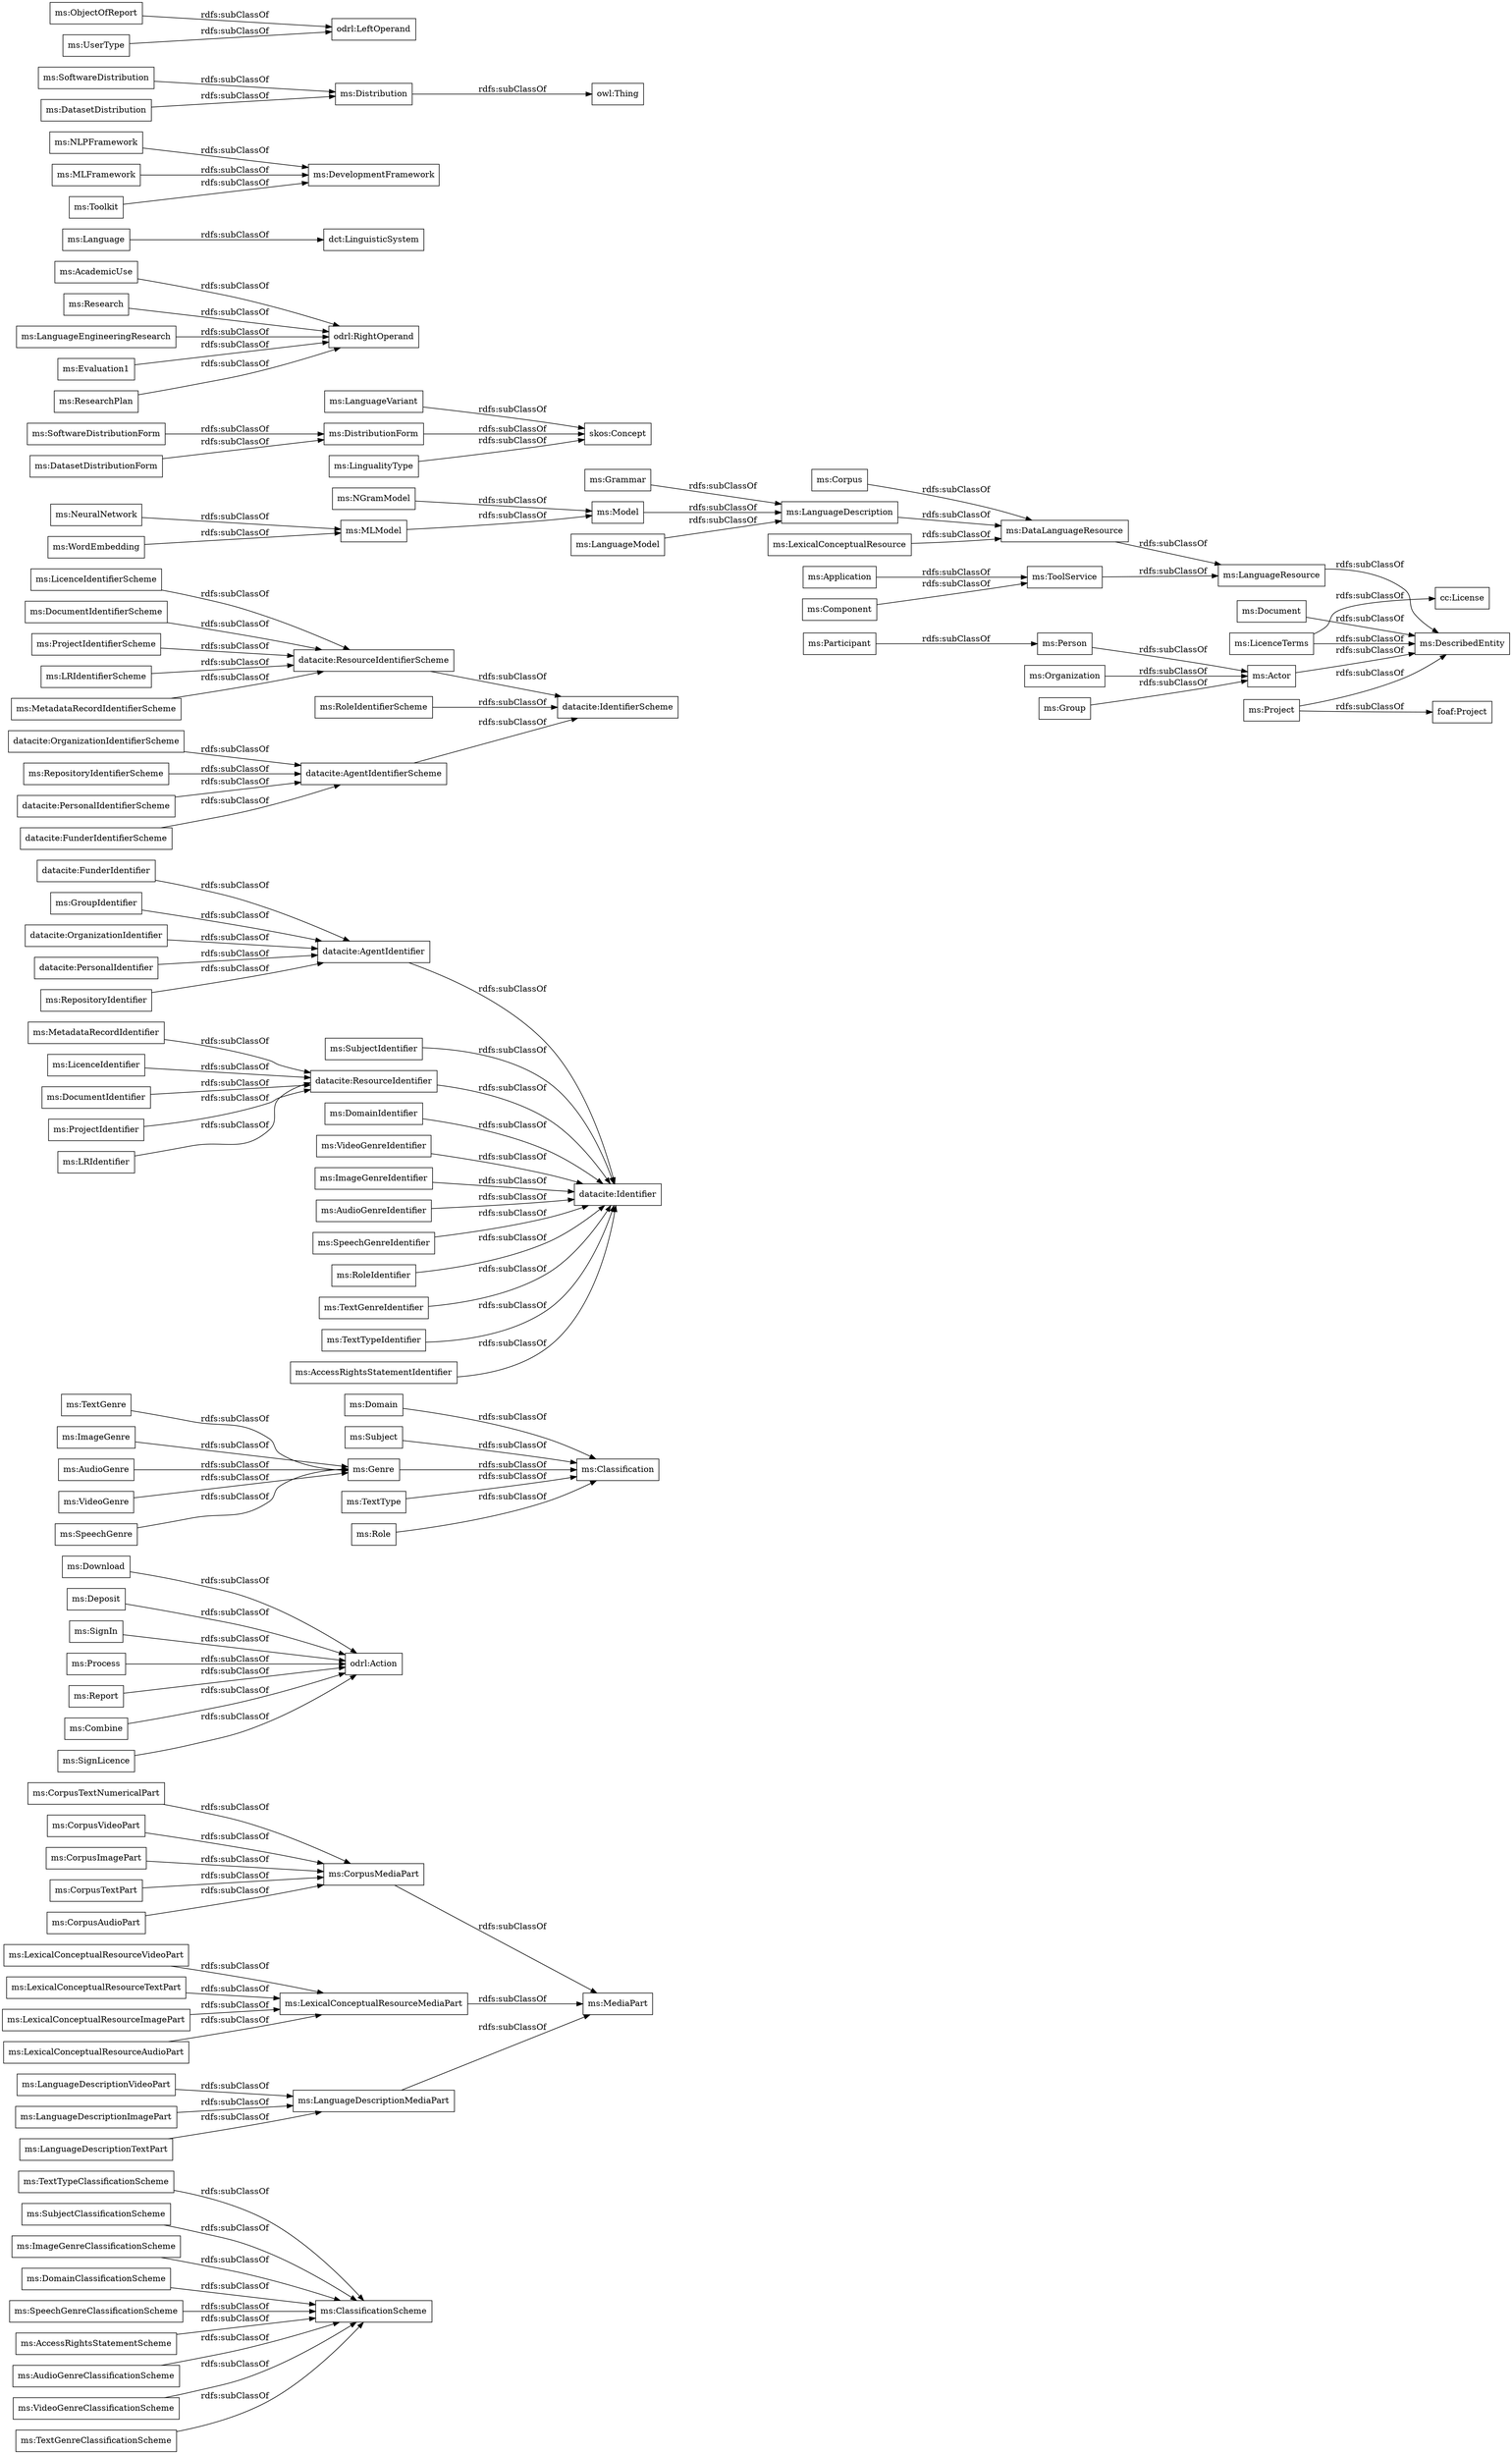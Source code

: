 digraph ar2dtool_diagram { 
rankdir=LR;
size="1000"
node [shape = rectangle, color="black"]; "ms:TextTypeClassificationScheme" "ms:LanguageDescriptionMediaPart" "ms:Download" "ms:Domain" "ms:MetadataRecordIdentifier" "ms:Deposit" "datacite:IdentifierScheme" "datacite:ResourceIdentifierScheme" "ms:Grammar" "ms:NeuralNetwork" "ms:LanguageVariant" "ms:SubjectIdentifier" "datacite:OrganizationIdentifierScheme" "ms:AcademicUse" "ms:CorpusMediaPart" "ms:SubjectClassificationScheme" "ms:TextGenre" "datacite:FunderIdentifier" "ms:Language" "datacite:AgentIdentifier" "ms:LanguageResource" "ms:LanguageDescriptionVideoPart" "ms:SignIn" "ms:LexicalConceptualResourceVideoPart" "ms:RepositoryIdentifierScheme" "ms:CorpusTextNumericalPart" "ms:ImageGenreClassificationScheme" "datacite:PersonalIdentifierScheme" "ms:NLPFramework" "ms:DataLanguageResource" "ms:DocumentIdentifier" "ms:GroupIdentifier" "ms:Classification" "datacite:FunderIdentifierScheme" "ms:LicenceIdentifierScheme" "ms:Application" "odrl:RightOperand" "ms:CorpusVideoPart" "ms:Process" "ms:CorpusImagePart" "ms:Corpus" "ms:ClassificationScheme" "ms:LanguageDescriptionImagePart" "ms:WordEmbedding" "ms:Report" "ms:Model" "ms:ProjectIdentifier" "ms:Combine" "ms:ImageGenre" "ms:SignLicence" "ms:Organization" "ms:DomainIdentifier" "ms:Component" "datacite:OrganizationIdentifier" "ms:AudioGenre" "ms:VideoGenreIdentifier" "ms:ImageGenreIdentifier" "ms:Group" "ms:CorpusTextPart" "ms:DomainClassificationScheme" "ms:AudioGenreIdentifier" "ms:LicenceTerms" "ms:SpeechGenreIdentifier" "ms:RoleIdentifier" "ms:NGramModel" "ms:MLModel" "datacite:Identifier" "datacite:PersonalIdentifier" "foaf:Project" "ms:SoftwareDistribution" "ms:RoleIdentifierScheme" "skos:Concept" "ms:DatasetDistribution" "ms:DevelopmentFramework" "ms:TextGenreIdentifier" "ms:ObjectOfReport" "ms:DocumentIdentifierScheme" "ms:DescribedEntity" "datacite:AgentIdentifierScheme" "ms:LanguageDescription" "ms:LanguageDescriptionTextPart" "ms:SpeechGenreClassificationScheme" "ms:Research" "ms:DistributionForm" "ms:RepositoryIdentifier" "datacite:ResourceIdentifier" "ms:Project" "ms:Subject" "ms:Distribution" "ms:Genre" "odrl:Action" "dct:LinguisticSystem" "ms:MLFramework" "ms:Person" "ms:ToolService" "ms:SoftwareDistributionForm" "ms:UserType" "ms:LRIdentifier" "ms:Participant" "ms:Actor" "ms:VideoGenre" "ms:ProjectIdentifierScheme" "ms:TextType" "ms:LanguageEngineeringResearch" "ms:AccessRightsStatementScheme" "ms:Evaluation1" "cc:License" "ms:LexicalConceptualResource" "ms:TextTypeIdentifier" "ms:LRIdentifierScheme" "ms:LingualityType" "ms:AudioGenreClassificationScheme" "ms:LexicalConceptualResourceMediaPart" "ms:LexicalConceptualResourceTextPart" "ms:LicenceIdentifier" "ms:Toolkit" "ms:CorpusAudioPart" "ms:AccessRightsStatementIdentifier" "odrl:LeftOperand" "ms:LexicalConceptualResourceImagePart" "ms:Role" "ms:MediaPart" "ms:LexicalConceptualResourceAudioPart" "ms:MetadataRecordIdentifierScheme" "ms:VideoGenreClassificationScheme" "ms:ResearchPlan" "ms:DatasetDistributionForm" "ms:Document" "ms:LanguageModel" "ms:TextGenreClassificationScheme" "ms:SpeechGenre" ; /*classes style*/
	"ms:ImageGenreIdentifier" -> "datacite:Identifier" [ label = "rdfs:subClassOf" ];
	"ms:Group" -> "ms:Actor" [ label = "rdfs:subClassOf" ];
	"datacite:AgentIdentifierScheme" -> "datacite:IdentifierScheme" [ label = "rdfs:subClassOf" ];
	"ms:Project" -> "foaf:Project" [ label = "rdfs:subClassOf" ];
	"ms:Project" -> "ms:DescribedEntity" [ label = "rdfs:subClassOf" ];
	"ms:CorpusMediaPart" -> "ms:MediaPart" [ label = "rdfs:subClassOf" ];
	"ms:ResearchPlan" -> "odrl:RightOperand" [ label = "rdfs:subClassOf" ];
	"ms:DatasetDistribution" -> "ms:Distribution" [ label = "rdfs:subClassOf" ];
	"datacite:FunderIdentifierScheme" -> "datacite:AgentIdentifierScheme" [ label = "rdfs:subClassOf" ];
	"ms:LanguageDescriptionTextPart" -> "ms:LanguageDescriptionMediaPart" [ label = "rdfs:subClassOf" ];
	"ms:Document" -> "ms:DescribedEntity" [ label = "rdfs:subClassOf" ];
	"ms:LicenceIdentifierScheme" -> "datacite:ResourceIdentifierScheme" [ label = "rdfs:subClassOf" ];
	"ms:Toolkit" -> "ms:DevelopmentFramework" [ label = "rdfs:subClassOf" ];
	"ms:UserType" -> "odrl:LeftOperand" [ label = "rdfs:subClassOf" ];
	"ms:LanguageDescription" -> "ms:DataLanguageResource" [ label = "rdfs:subClassOf" ];
	"datacite:AgentIdentifier" -> "datacite:Identifier" [ label = "rdfs:subClassOf" ];
	"datacite:PersonalIdentifierScheme" -> "datacite:AgentIdentifierScheme" [ label = "rdfs:subClassOf" ];
	"datacite:FunderIdentifier" -> "datacite:AgentIdentifier" [ label = "rdfs:subClassOf" ];
	"ms:VideoGenreIdentifier" -> "datacite:Identifier" [ label = "rdfs:subClassOf" ];
	"ms:CorpusImagePart" -> "ms:CorpusMediaPart" [ label = "rdfs:subClassOf" ];
	"ms:LicenceTerms" -> "ms:DescribedEntity" [ label = "rdfs:subClassOf" ];
	"ms:LicenceTerms" -> "cc:License" [ label = "rdfs:subClassOf" ];
	"ms:ImageGenre" -> "ms:Genre" [ label = "rdfs:subClassOf" ];
	"ms:SoftwareDistribution" -> "ms:Distribution" [ label = "rdfs:subClassOf" ];
	"ms:AudioGenre" -> "ms:Genre" [ label = "rdfs:subClassOf" ];
	"ms:DocumentIdentifierScheme" -> "datacite:ResourceIdentifierScheme" [ label = "rdfs:subClassOf" ];
	"ms:Application" -> "ms:ToolService" [ label = "rdfs:subClassOf" ];
	"ms:WordEmbedding" -> "ms:MLModel" [ label = "rdfs:subClassOf" ];
	"ms:ToolService" -> "ms:LanguageResource" [ label = "rdfs:subClassOf" ];
	"ms:LanguageDescriptionMediaPart" -> "ms:MediaPart" [ label = "rdfs:subClassOf" ];
	"ms:Person" -> "ms:Actor" [ label = "rdfs:subClassOf" ];
	"ms:Domain" -> "ms:Classification" [ label = "rdfs:subClassOf" ];
	"ms:ProjectIdentifierScheme" -> "datacite:ResourceIdentifierScheme" [ label = "rdfs:subClassOf" ];
	"ms:LicenceIdentifier" -> "datacite:ResourceIdentifier" [ label = "rdfs:subClassOf" ];
	"ms:SubjectClassificationScheme" -> "ms:ClassificationScheme" [ label = "rdfs:subClassOf" ];
	"ms:LanguageModel" -> "ms:LanguageDescription" [ label = "rdfs:subClassOf" ];
	"ms:LexicalConceptualResourceMediaPart" -> "ms:MediaPart" [ label = "rdfs:subClassOf" ];
	"ms:MetadataRecordIdentifier" -> "datacite:ResourceIdentifier" [ label = "rdfs:subClassOf" ];
	"ms:VideoGenre" -> "ms:Genre" [ label = "rdfs:subClassOf" ];
	"ms:VideoGenreClassificationScheme" -> "ms:ClassificationScheme" [ label = "rdfs:subClassOf" ];
	"ms:RepositoryIdentifier" -> "datacite:AgentIdentifier" [ label = "rdfs:subClassOf" ];
	"ms:Participant" -> "ms:Person" [ label = "rdfs:subClassOf" ];
	"ms:LRIdentifier" -> "datacite:ResourceIdentifier" [ label = "rdfs:subClassOf" ];
	"ms:SpeechGenreClassificationScheme" -> "ms:ClassificationScheme" [ label = "rdfs:subClassOf" ];
	"ms:AcademicUse" -> "odrl:RightOperand" [ label = "rdfs:subClassOf" ];
	"ms:Report" -> "odrl:Action" [ label = "rdfs:subClassOf" ];
	"ms:TextType" -> "ms:Classification" [ label = "rdfs:subClassOf" ];
	"ms:TextGenre" -> "ms:Genre" [ label = "rdfs:subClassOf" ];
	"ms:AudioGenreIdentifier" -> "datacite:Identifier" [ label = "rdfs:subClassOf" ];
	"ms:Subject" -> "ms:Classification" [ label = "rdfs:subClassOf" ];
	"ms:NGramModel" -> "ms:Model" [ label = "rdfs:subClassOf" ];
	"ms:Combine" -> "odrl:Action" [ label = "rdfs:subClassOf" ];
	"ms:CorpusAudioPart" -> "ms:CorpusMediaPart" [ label = "rdfs:subClassOf" ];
	"ms:GroupIdentifier" -> "datacite:AgentIdentifier" [ label = "rdfs:subClassOf" ];
	"datacite:ResourceIdentifierScheme" -> "datacite:IdentifierScheme" [ label = "rdfs:subClassOf" ];
	"ms:Grammar" -> "ms:LanguageDescription" [ label = "rdfs:subClassOf" ];
	"datacite:OrganizationIdentifierScheme" -> "datacite:AgentIdentifierScheme" [ label = "rdfs:subClassOf" ];
	"ms:ProjectIdentifier" -> "datacite:ResourceIdentifier" [ label = "rdfs:subClassOf" ];
	"ms:RepositoryIdentifierScheme" -> "datacite:AgentIdentifierScheme" [ label = "rdfs:subClassOf" ];
	"ms:Role" -> "ms:Classification" [ label = "rdfs:subClassOf" ];
	"ms:Evaluation1" -> "odrl:RightOperand" [ label = "rdfs:subClassOf" ];
	"ms:LanguageDescriptionImagePart" -> "ms:LanguageDescriptionMediaPart" [ label = "rdfs:subClassOf" ];
	"ms:Genre" -> "ms:Classification" [ label = "rdfs:subClassOf" ];
	"ms:LexicalConceptualResourceImagePart" -> "ms:LexicalConceptualResourceMediaPart" [ label = "rdfs:subClassOf" ];
	"ms:RoleIdentifier" -> "datacite:Identifier" [ label = "rdfs:subClassOf" ];
	"ms:Organization" -> "ms:Actor" [ label = "rdfs:subClassOf" ];
	"ms:CorpusVideoPart" -> "ms:CorpusMediaPart" [ label = "rdfs:subClassOf" ];
	"ms:SpeechGenre" -> "ms:Genre" [ label = "rdfs:subClassOf" ];
	"ms:CorpusTextNumericalPart" -> "ms:CorpusMediaPart" [ label = "rdfs:subClassOf" ];
	"ms:DataLanguageResource" -> "ms:LanguageResource" [ label = "rdfs:subClassOf" ];
	"ms:SubjectIdentifier" -> "datacite:Identifier" [ label = "rdfs:subClassOf" ];
	"ms:Distribution" -> "owl:Thing" [ label = "rdfs:subClassOf" ];
	"ms:AccessRightsStatementIdentifier" -> "datacite:Identifier" [ label = "rdfs:subClassOf" ];
	"ms:TextGenreClassificationScheme" -> "ms:ClassificationScheme" [ label = "rdfs:subClassOf" ];
	"ms:Actor" -> "ms:DescribedEntity" [ label = "rdfs:subClassOf" ];
	"ms:NLPFramework" -> "ms:DevelopmentFramework" [ label = "rdfs:subClassOf" ];
	"ms:TextTypeClassificationScheme" -> "ms:ClassificationScheme" [ label = "rdfs:subClassOf" ];
	"ms:NeuralNetwork" -> "ms:MLModel" [ label = "rdfs:subClassOf" ];
	"ms:AccessRightsStatementScheme" -> "ms:ClassificationScheme" [ label = "rdfs:subClassOf" ];
	"ms:SignLicence" -> "odrl:Action" [ label = "rdfs:subClassOf" ];
	"ms:CorpusTextPart" -> "ms:CorpusMediaPart" [ label = "rdfs:subClassOf" ];
	"ms:Research" -> "odrl:RightOperand" [ label = "rdfs:subClassOf" ];
	"ms:Model" -> "ms:LanguageDescription" [ label = "rdfs:subClassOf" ];
	"datacite:OrganizationIdentifier" -> "datacite:AgentIdentifier" [ label = "rdfs:subClassOf" ];
	"ms:Corpus" -> "ms:DataLanguageResource" [ label = "rdfs:subClassOf" ];
	"ms:RoleIdentifierScheme" -> "datacite:IdentifierScheme" [ label = "rdfs:subClassOf" ];
	"ms:Component" -> "ms:ToolService" [ label = "rdfs:subClassOf" ];
	"ms:SoftwareDistributionForm" -> "ms:DistributionForm" [ label = "rdfs:subClassOf" ];
	"ms:LexicalConceptualResourceAudioPart" -> "ms:LexicalConceptualResourceMediaPart" [ label = "rdfs:subClassOf" ];
	"ms:TextGenreIdentifier" -> "datacite:Identifier" [ label = "rdfs:subClassOf" ];
	"datacite:ResourceIdentifier" -> "datacite:Identifier" [ label = "rdfs:subClassOf" ];
	"ms:Process" -> "odrl:Action" [ label = "rdfs:subClassOf" ];
	"ms:DocumentIdentifier" -> "datacite:ResourceIdentifier" [ label = "rdfs:subClassOf" ];
	"ms:LanguageResource" -> "ms:DescribedEntity" [ label = "rdfs:subClassOf" ];
	"datacite:PersonalIdentifier" -> "datacite:AgentIdentifier" [ label = "rdfs:subClassOf" ];
	"ms:ImageGenreClassificationScheme" -> "ms:ClassificationScheme" [ label = "rdfs:subClassOf" ];
	"ms:SignIn" -> "odrl:Action" [ label = "rdfs:subClassOf" ];
	"ms:LanguageDescriptionVideoPart" -> "ms:LanguageDescriptionMediaPart" [ label = "rdfs:subClassOf" ];
	"ms:MetadataRecordIdentifierScheme" -> "datacite:ResourceIdentifierScheme" [ label = "rdfs:subClassOf" ];
	"ms:ObjectOfReport" -> "odrl:LeftOperand" [ label = "rdfs:subClassOf" ];
	"ms:Download" -> "odrl:Action" [ label = "rdfs:subClassOf" ];
	"ms:LanguageEngineeringResearch" -> "odrl:RightOperand" [ label = "rdfs:subClassOf" ];
	"ms:LexicalConceptualResource" -> "ms:DataLanguageResource" [ label = "rdfs:subClassOf" ];
	"ms:AudioGenreClassificationScheme" -> "ms:ClassificationScheme" [ label = "rdfs:subClassOf" ];
	"ms:LexicalConceptualResourceVideoPart" -> "ms:LexicalConceptualResourceMediaPart" [ label = "rdfs:subClassOf" ];
	"ms:LingualityType" -> "skos:Concept" [ label = "rdfs:subClassOf" ];
	"ms:DomainClassificationScheme" -> "ms:ClassificationScheme" [ label = "rdfs:subClassOf" ];
	"ms:LRIdentifierScheme" -> "datacite:ResourceIdentifierScheme" [ label = "rdfs:subClassOf" ];
	"ms:MLFramework" -> "ms:DevelopmentFramework" [ label = "rdfs:subClassOf" ];
	"ms:TextTypeIdentifier" -> "datacite:Identifier" [ label = "rdfs:subClassOf" ];
	"ms:DistributionForm" -> "skos:Concept" [ label = "rdfs:subClassOf" ];
	"ms:DatasetDistributionForm" -> "ms:DistributionForm" [ label = "rdfs:subClassOf" ];
	"ms:SpeechGenreIdentifier" -> "datacite:Identifier" [ label = "rdfs:subClassOf" ];
	"ms:Language" -> "dct:LinguisticSystem" [ label = "rdfs:subClassOf" ];
	"ms:LexicalConceptualResourceTextPart" -> "ms:LexicalConceptualResourceMediaPart" [ label = "rdfs:subClassOf" ];
	"ms:LanguageVariant" -> "skos:Concept" [ label = "rdfs:subClassOf" ];
	"ms:DomainIdentifier" -> "datacite:Identifier" [ label = "rdfs:subClassOf" ];
	"ms:MLModel" -> "ms:Model" [ label = "rdfs:subClassOf" ];
	"ms:Deposit" -> "odrl:Action" [ label = "rdfs:subClassOf" ];

}
